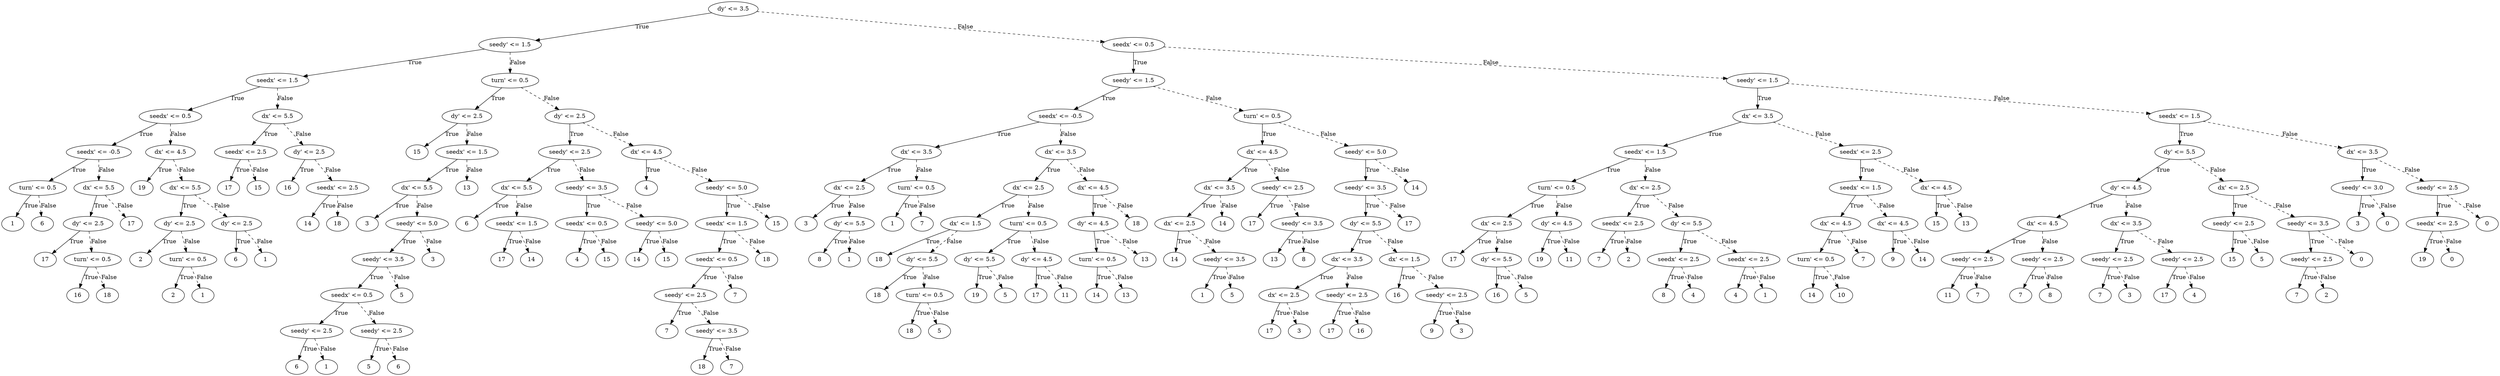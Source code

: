 digraph {
0 [label="dy' <= 3.5"];
1 [label="seedy' <= 1.5"];
2 [label="seedx' <= 1.5"];
3 [label="seedx' <= 0.5"];
4 [label="seedx' <= -0.5"];
5 [label="turn' <= 0.5"];
6 [label="1"];
5 -> 6 [label="True"];
7 [label="6"];
5 -> 7 [style="dashed", label="False"];
4 -> 5 [label="True"];
8 [label="dx' <= 5.5"];
9 [label="dy' <= 2.5"];
10 [label="17"];
9 -> 10 [label="True"];
11 [label="turn' <= 0.5"];
12 [label="16"];
11 -> 12 [label="True"];
13 [label="18"];
11 -> 13 [style="dashed", label="False"];
9 -> 11 [style="dashed", label="False"];
8 -> 9 [label="True"];
14 [label="17"];
8 -> 14 [style="dashed", label="False"];
4 -> 8 [style="dashed", label="False"];
3 -> 4 [label="True"];
15 [label="dx' <= 4.5"];
16 [label="19"];
15 -> 16 [label="True"];
17 [label="dx' <= 5.5"];
18 [label="dy' <= 2.5"];
19 [label="2"];
18 -> 19 [label="True"];
20 [label="turn' <= 0.5"];
21 [label="2"];
20 -> 21 [label="True"];
22 [label="1"];
20 -> 22 [style="dashed", label="False"];
18 -> 20 [style="dashed", label="False"];
17 -> 18 [label="True"];
23 [label="dy' <= 2.5"];
24 [label="6"];
23 -> 24 [label="True"];
25 [label="1"];
23 -> 25 [style="dashed", label="False"];
17 -> 23 [style="dashed", label="False"];
15 -> 17 [style="dashed", label="False"];
3 -> 15 [style="dashed", label="False"];
2 -> 3 [label="True"];
26 [label="dx' <= 5.5"];
27 [label="seedx' <= 2.5"];
28 [label="17"];
27 -> 28 [label="True"];
29 [label="15"];
27 -> 29 [style="dashed", label="False"];
26 -> 27 [label="True"];
30 [label="dy' <= 2.5"];
31 [label="16"];
30 -> 31 [label="True"];
32 [label="seedx' <= 2.5"];
33 [label="14"];
32 -> 33 [label="True"];
34 [label="18"];
32 -> 34 [style="dashed", label="False"];
30 -> 32 [style="dashed", label="False"];
26 -> 30 [style="dashed", label="False"];
2 -> 26 [style="dashed", label="False"];
1 -> 2 [label="True"];
35 [label="turn' <= 0.5"];
36 [label="dy' <= 2.5"];
37 [label="15"];
36 -> 37 [label="True"];
38 [label="seedx' <= 1.5"];
39 [label="dx' <= 5.5"];
40 [label="3"];
39 -> 40 [label="True"];
41 [label="seedy' <= 5.0"];
42 [label="seedy' <= 3.5"];
43 [label="seedx' <= 0.5"];
44 [label="seedy' <= 2.5"];
45 [label="6"];
44 -> 45 [label="True"];
46 [label="1"];
44 -> 46 [style="dashed", label="False"];
43 -> 44 [label="True"];
47 [label="seedy' <= 2.5"];
48 [label="5"];
47 -> 48 [label="True"];
49 [label="6"];
47 -> 49 [style="dashed", label="False"];
43 -> 47 [style="dashed", label="False"];
42 -> 43 [label="True"];
50 [label="5"];
42 -> 50 [style="dashed", label="False"];
41 -> 42 [label="True"];
51 [label="3"];
41 -> 51 [style="dashed", label="False"];
39 -> 41 [style="dashed", label="False"];
38 -> 39 [label="True"];
52 [label="13"];
38 -> 52 [style="dashed", label="False"];
36 -> 38 [style="dashed", label="False"];
35 -> 36 [label="True"];
53 [label="dy' <= 2.5"];
54 [label="seedy' <= 2.5"];
55 [label="dx' <= 5.5"];
56 [label="6"];
55 -> 56 [label="True"];
57 [label="seedx' <= 1.5"];
58 [label="17"];
57 -> 58 [label="True"];
59 [label="14"];
57 -> 59 [style="dashed", label="False"];
55 -> 57 [style="dashed", label="False"];
54 -> 55 [label="True"];
60 [label="seedy' <= 3.5"];
61 [label="seedx' <= 0.5"];
62 [label="4"];
61 -> 62 [label="True"];
63 [label="15"];
61 -> 63 [style="dashed", label="False"];
60 -> 61 [label="True"];
64 [label="seedy' <= 5.0"];
65 [label="14"];
64 -> 65 [label="True"];
66 [label="15"];
64 -> 66 [style="dashed", label="False"];
60 -> 64 [style="dashed", label="False"];
54 -> 60 [style="dashed", label="False"];
53 -> 54 [label="True"];
67 [label="dx' <= 4.5"];
68 [label="4"];
67 -> 68 [label="True"];
69 [label="seedy' <= 5.0"];
70 [label="seedx' <= 1.5"];
71 [label="seedx' <= 0.5"];
72 [label="seedy' <= 2.5"];
73 [label="7"];
72 -> 73 [label="True"];
74 [label="seedy' <= 3.5"];
75 [label="18"];
74 -> 75 [label="True"];
76 [label="7"];
74 -> 76 [style="dashed", label="False"];
72 -> 74 [style="dashed", label="False"];
71 -> 72 [label="True"];
77 [label="7"];
71 -> 77 [style="dashed", label="False"];
70 -> 71 [label="True"];
78 [label="18"];
70 -> 78 [style="dashed", label="False"];
69 -> 70 [label="True"];
79 [label="15"];
69 -> 79 [style="dashed", label="False"];
67 -> 69 [style="dashed", label="False"];
53 -> 67 [style="dashed", label="False"];
35 -> 53 [style="dashed", label="False"];
1 -> 35 [style="dashed", label="False"];
0 -> 1 [label="True"];
80 [label="seedx' <= 0.5"];
81 [label="seedy' <= 1.5"];
82 [label="seedx' <= -0.5"];
83 [label="dx' <= 3.5"];
84 [label="dx' <= 2.5"];
85 [label="3"];
84 -> 85 [label="True"];
86 [label="dy' <= 5.5"];
87 [label="8"];
86 -> 87 [label="True"];
88 [label="1"];
86 -> 88 [style="dashed", label="False"];
84 -> 86 [style="dashed", label="False"];
83 -> 84 [label="True"];
89 [label="turn' <= 0.5"];
90 [label="1"];
89 -> 90 [label="True"];
91 [label="7"];
89 -> 91 [style="dashed", label="False"];
83 -> 89 [style="dashed", label="False"];
82 -> 83 [label="True"];
92 [label="dx' <= 3.5"];
93 [label="dx' <= 2.5"];
94 [label="dx' <= 1.5"];
95 [label="18"];
94 -> 95 [label="True"];
96 [label="dy' <= 5.5"];
97 [label="18"];
96 -> 97 [label="True"];
98 [label="turn' <= 0.5"];
99 [label="18"];
98 -> 99 [label="True"];
100 [label="5"];
98 -> 100 [style="dashed", label="False"];
96 -> 98 [style="dashed", label="False"];
94 -> 96 [style="dashed", label="False"];
93 -> 94 [label="True"];
101 [label="turn' <= 0.5"];
102 [label="dy' <= 5.5"];
103 [label="19"];
102 -> 103 [label="True"];
104 [label="5"];
102 -> 104 [style="dashed", label="False"];
101 -> 102 [label="True"];
105 [label="dy' <= 4.5"];
106 [label="17"];
105 -> 106 [label="True"];
107 [label="11"];
105 -> 107 [style="dashed", label="False"];
101 -> 105 [style="dashed", label="False"];
93 -> 101 [style="dashed", label="False"];
92 -> 93 [label="True"];
108 [label="dx' <= 4.5"];
109 [label="dy' <= 4.5"];
110 [label="turn' <= 0.5"];
111 [label="14"];
110 -> 111 [label="True"];
112 [label="13"];
110 -> 112 [style="dashed", label="False"];
109 -> 110 [label="True"];
113 [label="13"];
109 -> 113 [style="dashed", label="False"];
108 -> 109 [label="True"];
114 [label="18"];
108 -> 114 [style="dashed", label="False"];
92 -> 108 [style="dashed", label="False"];
82 -> 92 [style="dashed", label="False"];
81 -> 82 [label="True"];
115 [label="turn' <= 0.5"];
116 [label="dx' <= 4.5"];
117 [label="dx' <= 3.5"];
118 [label="dx' <= 2.5"];
119 [label="14"];
118 -> 119 [label="True"];
120 [label="seedy' <= 3.5"];
121 [label="1"];
120 -> 121 [label="True"];
122 [label="5"];
120 -> 122 [style="dashed", label="False"];
118 -> 120 [style="dashed", label="False"];
117 -> 118 [label="True"];
123 [label="14"];
117 -> 123 [style="dashed", label="False"];
116 -> 117 [label="True"];
124 [label="seedy' <= 2.5"];
125 [label="17"];
124 -> 125 [label="True"];
126 [label="seedy' <= 3.5"];
127 [label="13"];
126 -> 127 [label="True"];
128 [label="8"];
126 -> 128 [style="dashed", label="False"];
124 -> 126 [style="dashed", label="False"];
116 -> 124 [style="dashed", label="False"];
115 -> 116 [label="True"];
129 [label="seedy' <= 5.0"];
130 [label="seedy' <= 3.5"];
131 [label="dy' <= 5.5"];
132 [label="dx' <= 3.5"];
133 [label="dx' <= 2.5"];
134 [label="17"];
133 -> 134 [label="True"];
135 [label="3"];
133 -> 135 [style="dashed", label="False"];
132 -> 133 [label="True"];
136 [label="seedy' <= 2.5"];
137 [label="17"];
136 -> 137 [label="True"];
138 [label="16"];
136 -> 138 [style="dashed", label="False"];
132 -> 136 [style="dashed", label="False"];
131 -> 132 [label="True"];
139 [label="dx' <= 1.5"];
140 [label="16"];
139 -> 140 [label="True"];
141 [label="seedy' <= 2.5"];
142 [label="9"];
141 -> 142 [label="True"];
143 [label="3"];
141 -> 143 [style="dashed", label="False"];
139 -> 141 [style="dashed", label="False"];
131 -> 139 [style="dashed", label="False"];
130 -> 131 [label="True"];
144 [label="17"];
130 -> 144 [style="dashed", label="False"];
129 -> 130 [label="True"];
145 [label="14"];
129 -> 145 [style="dashed", label="False"];
115 -> 129 [style="dashed", label="False"];
81 -> 115 [style="dashed", label="False"];
80 -> 81 [label="True"];
146 [label="seedy' <= 1.5"];
147 [label="dx' <= 3.5"];
148 [label="seedx' <= 1.5"];
149 [label="turn' <= 0.5"];
150 [label="dx' <= 2.5"];
151 [label="17"];
150 -> 151 [label="True"];
152 [label="dy' <= 5.5"];
153 [label="16"];
152 -> 153 [label="True"];
154 [label="5"];
152 -> 154 [style="dashed", label="False"];
150 -> 152 [style="dashed", label="False"];
149 -> 150 [label="True"];
155 [label="dy' <= 4.5"];
156 [label="19"];
155 -> 156 [label="True"];
157 [label="11"];
155 -> 157 [style="dashed", label="False"];
149 -> 155 [style="dashed", label="False"];
148 -> 149 [label="True"];
158 [label="dx' <= 2.5"];
159 [label="seedx' <= 2.5"];
160 [label="7"];
159 -> 160 [label="True"];
161 [label="2"];
159 -> 161 [style="dashed", label="False"];
158 -> 159 [label="True"];
162 [label="dy' <= 5.5"];
163 [label="seedx' <= 2.5"];
164 [label="8"];
163 -> 164 [label="True"];
165 [label="4"];
163 -> 165 [style="dashed", label="False"];
162 -> 163 [label="True"];
166 [label="seedx' <= 2.5"];
167 [label="4"];
166 -> 167 [label="True"];
168 [label="1"];
166 -> 168 [style="dashed", label="False"];
162 -> 166 [style="dashed", label="False"];
158 -> 162 [style="dashed", label="False"];
148 -> 158 [style="dashed", label="False"];
147 -> 148 [label="True"];
169 [label="seedx' <= 2.5"];
170 [label="seedx' <= 1.5"];
171 [label="dx' <= 4.5"];
172 [label="turn' <= 0.5"];
173 [label="14"];
172 -> 173 [label="True"];
174 [label="10"];
172 -> 174 [style="dashed", label="False"];
171 -> 172 [label="True"];
175 [label="7"];
171 -> 175 [style="dashed", label="False"];
170 -> 171 [label="True"];
176 [label="dx' <= 4.5"];
177 [label="9"];
176 -> 177 [label="True"];
178 [label="14"];
176 -> 178 [style="dashed", label="False"];
170 -> 176 [style="dashed", label="False"];
169 -> 170 [label="True"];
179 [label="dx' <= 4.5"];
180 [label="15"];
179 -> 180 [label="True"];
181 [label="13"];
179 -> 181 [style="dashed", label="False"];
169 -> 179 [style="dashed", label="False"];
147 -> 169 [style="dashed", label="False"];
146 -> 147 [label="True"];
182 [label="seedx' <= 1.5"];
183 [label="dy' <= 5.5"];
184 [label="dy' <= 4.5"];
185 [label="dx' <= 4.5"];
186 [label="seedy' <= 2.5"];
187 [label="11"];
186 -> 187 [label="True"];
188 [label="7"];
186 -> 188 [style="dashed", label="False"];
185 -> 186 [label="True"];
189 [label="seedy' <= 2.5"];
190 [label="7"];
189 -> 190 [label="True"];
191 [label="8"];
189 -> 191 [style="dashed", label="False"];
185 -> 189 [style="dashed", label="False"];
184 -> 185 [label="True"];
192 [label="dx' <= 3.5"];
193 [label="seedy' <= 2.5"];
194 [label="7"];
193 -> 194 [label="True"];
195 [label="3"];
193 -> 195 [style="dashed", label="False"];
192 -> 193 [label="True"];
196 [label="seedy' <= 2.5"];
197 [label="17"];
196 -> 197 [label="True"];
198 [label="4"];
196 -> 198 [style="dashed", label="False"];
192 -> 196 [style="dashed", label="False"];
184 -> 192 [style="dashed", label="False"];
183 -> 184 [label="True"];
199 [label="dx' <= 2.5"];
200 [label="seedy' <= 2.5"];
201 [label="15"];
200 -> 201 [label="True"];
202 [label="5"];
200 -> 202 [style="dashed", label="False"];
199 -> 200 [label="True"];
203 [label="seedy' <= 3.5"];
204 [label="seedy' <= 2.5"];
205 [label="7"];
204 -> 205 [label="True"];
206 [label="2"];
204 -> 206 [style="dashed", label="False"];
203 -> 204 [label="True"];
207 [label="0"];
203 -> 207 [style="dashed", label="False"];
199 -> 203 [style="dashed", label="False"];
183 -> 199 [style="dashed", label="False"];
182 -> 183 [label="True"];
208 [label="dx' <= 3.5"];
209 [label="seedy' <= 3.0"];
210 [label="3"];
209 -> 210 [label="True"];
211 [label="0"];
209 -> 211 [style="dashed", label="False"];
208 -> 209 [label="True"];
212 [label="seedy' <= 2.5"];
213 [label="seedx' <= 2.5"];
214 [label="19"];
213 -> 214 [label="True"];
215 [label="0"];
213 -> 215 [style="dashed", label="False"];
212 -> 213 [label="True"];
216 [label="0"];
212 -> 216 [style="dashed", label="False"];
208 -> 212 [style="dashed", label="False"];
182 -> 208 [style="dashed", label="False"];
146 -> 182 [style="dashed", label="False"];
80 -> 146 [style="dashed", label="False"];
0 -> 80 [style="dashed", label="False"];

}